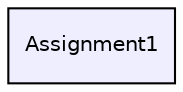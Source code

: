 digraph "Assignment1" {
  bgcolor=transparent;
  compound=true
  node [ fontsize="10", fontname="Helvetica"];
  edge [ labelfontsize="10", labelfontname="Helvetica"];
  dir_03a547b060cb1abdcfd0afeb2a01b262 [shape=box, label="Assignment1", style="filled", fillcolor="#eeeeff", pencolor="black", URL="dir_03a547b060cb1abdcfd0afeb2a01b262.html"];
}
